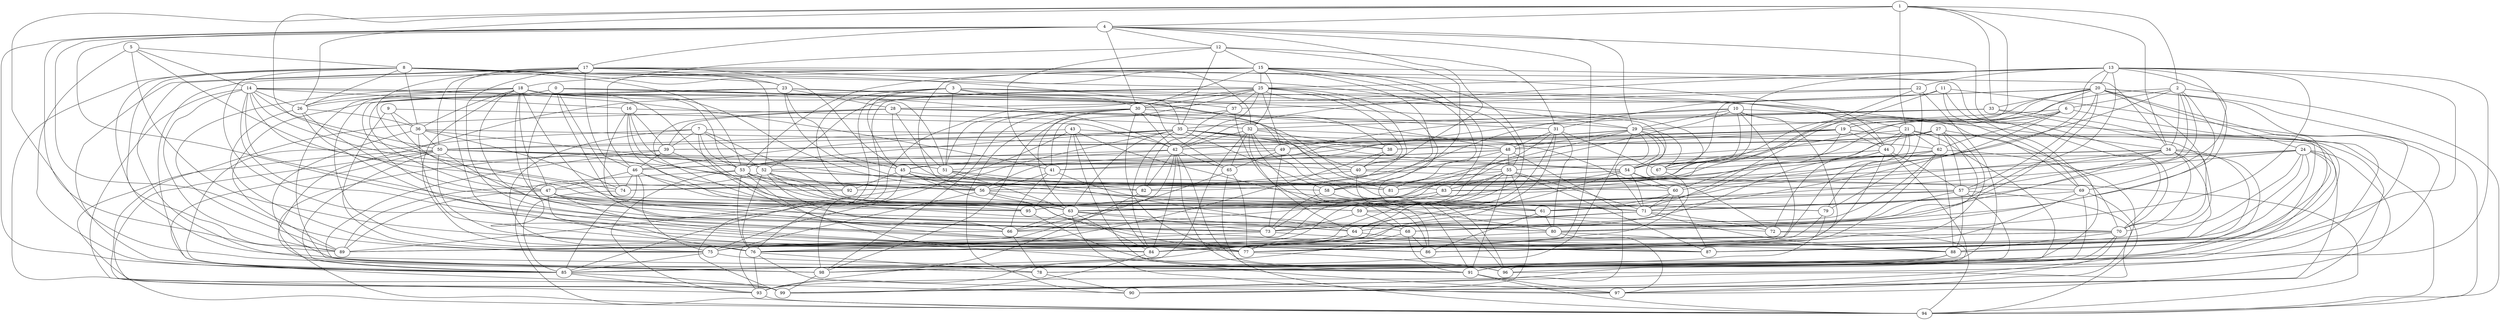 strict graph "" {
	0	[w=16];
	26	[w=-14];
	0 -- 26	[w=-8];
	42	[w=-11];
	0 -- 42	[w=-15];
	49	[w=9];
	0 -- 49	[w=3];
	54	[w=2];
	0 -- 54	[w=-13];
	63	[w=-15];
	0 -- 63	[w=2];
	74	[w=-6];
	0 -- 74	[w=16];
	76	[w=-12];
	0 -- 76	[w=-5];
	77	[w=-9];
	0 -- 77	[w=-2];
	1	[w=8];
	2	[w=15];
	1 -- 2	[w=9];
	4	[w=-4];
	1 -- 4	[w=-3];
	19	[w=14];
	1 -- 19	[w=-16];
	21	[w=-10];
	1 -- 21	[w=10];
	1 -- 26	[w=-4];
	33	[w=-9];
	1 -- 33	[w=-6];
	34	[w=-11];
	1 -- 34	[w=12];
	56	[w=-15];
	1 -- 56	[w=3];
	98	[w=-4];
	1 -- 98	[w=-16];
	6	[w=-8];
	2 -- 6	[w=10];
	2 -- 19	[w=-6];
	2 -- 34	[w=-2];
	57	[w=15];
	2 -- 57	[w=9];
	61	[w=-10];
	2 -- 61	[w=-12];
	80	[w=4];
	2 -- 80	[w=16];
	92	[w=4];
	2 -- 92	[w=-10];
	94	[w=-4];
	2 -- 94	[w=-13];
	3	[w=11];
	3 -- 21	[w=11];
	30	[w=-16];
	3 -- 30	[w=-12];
	35	[w=12];
	3 -- 35	[w=-2];
	45	[w=16];
	3 -- 45	[w=-13];
	51	[w=5];
	3 -- 51	[w=-7];
	67	[w=3];
	3 -- 67	[w=-4];
	85	[w=-10];
	3 -- 85	[w=2];
	3 -- 92	[w=4];
	99	[w=-16];
	3 -- 99	[w=-10];
	12	[w=5];
	4 -- 12	[w=7];
	17	[w=-8];
	4 -- 17	[w=16];
	29	[w=13];
	4 -- 29	[w=13];
	4 -- 30	[w=7];
	40	[w=-13];
	4 -- 40	[w=8];
	70	[w=3];
	4 -- 70	[w=-7];
	73	[w=-9];
	4 -- 73	[w=2];
	75	[w=-16];
	4 -- 75	[w=-8];
	4 -- 77	[w=-8];
	4 -- 85	[w=-16];
	89	[w=15];
	4 -- 89	[w=-9];
	5	[w=15];
	8	[w=-14];
	5 -- 8	[w=-5];
	14	[w=-4];
	5 -- 14	[w=13];
	5 -- 74	[w=-5];
	5 -- 85	[w=3];
	86	[w=9];
	5 -- 86	[w=-8];
	6 -- 19	[w=3];
	6 -- 29	[w=14];
	6 -- 54	[w=11];
	62	[w=-6];
	6 -- 62	[w=-5];
	71	[w=-13];
	6 -- 71	[w=3];
	78	[w=16];
	6 -- 78	[w=12];
	7	[w=-8];
	39	[w=-9];
	7 -- 39	[w=9];
	52	[w=9];
	7 -- 52	[w=6];
	53	[w=-9];
	7 -- 53	[w=-2];
	7 -- 54	[w=2];
	66	[w=-9];
	7 -- 66	[w=11];
	7 -- 75	[w=12];
	7 -- 80	[w=3];
	7 -- 85	[w=11];
	23	[w=12];
	8 -- 23	[w=-4];
	25	[w=12];
	8 -- 25	[w=6];
	8 -- 26	[w=15];
	8 -- 29	[w=3];
	36	[w=-10];
	8 -- 36	[w=2];
	37	[w=-11];
	8 -- 37	[w=7];
	8 -- 52	[w=-3];
	8 -- 53	[w=9];
	87	[w=14];
	8 -- 87	[w=-10];
	8 -- 89	[w=11];
	91	[w=-13];
	8 -- 91	[w=9];
	8 -- 99	[w=-15];
	9	[w=-5];
	9 -- 36	[w=-11];
	9 -- 42	[w=5];
	47	[w=2];
	9 -- 47	[w=-15];
	9 -- 75	[w=7];
	10	[w=8];
	10 -- 29	[w=-3];
	32	[w=4];
	10 -- 32	[w=10];
	10 -- 67	[w=-6];
	69	[w=-15];
	10 -- 69	[w=11];
	10 -- 73	[w=13];
	10 -- 77	[w=15];
	82	[w=-13];
	10 -- 82	[w=14];
	10 -- 86	[w=16];
	10 -- 99	[w=-12];
	11	[w=-12];
	11 -- 30	[w=3];
	11 -- 69	[w=-2];
	11 -- 71	[w=-13];
	11 -- 78	[w=10];
	96	[w=-10];
	11 -- 96	[w=-8];
	15	[w=8];
	12 -- 15	[w=-9];
	31	[w=8];
	12 -- 31	[w=7];
	12 -- 35	[w=-7];
	41	[w=-9];
	12 -- 41	[w=-14];
	46	[w=3];
	12 -- 46	[w=9];
	58	[w=-3];
	12 -- 58	[w=15];
	13	[w=10];
	20	[w=-15];
	13 -- 20	[w=-14];
	22	[w=8];
	13 -- 22	[w=11];
	13 -- 25	[w=11];
	13 -- 42	[w=-2];
	13 -- 56	[w=-8];
	68	[w=-12];
	13 -- 68	[w=6];
	13 -- 69	[w=-12];
	13 -- 71	[w=10];
	72	[w=-3];
	13 -- 72	[w=11];
	13 -- 78	[w=4];
	13 -- 91	[w=-10];
	95	[w=16];
	13 -- 95	[w=-9];
	16	[w=3];
	14 -- 16	[w=14];
	14 -- 26	[w=4];
	14 -- 41	[w=10];
	48	[w=7];
	14 -- 48	[w=-8];
	50	[w=-14];
	14 -- 50	[w=-16];
	14 -- 63	[w=4];
	14 -- 66	[w=-14];
	14 -- 86	[w=-15];
	14 -- 89	[w=10];
	14 -- 92	[w=9];
	93	[w=14];
	14 -- 93	[w=8];
	18	[w=-13];
	15 -- 18	[w=-14];
	15 -- 25	[w=-13];
	15 -- 30	[w=14];
	15 -- 32	[w=4];
	15 -- 53	[w=-6];
	15 -- 56	[w=5];
	15 -- 58	[w=16];
	64	[w=-14];
	15 -- 64	[w=4];
	15 -- 70	[w=15];
	81	[w=2];
	15 -- 81	[w=12];
	83	[w=3];
	15 -- 83	[w=9];
	15 -- 85	[w=16];
	16 -- 32	[w=-13];
	16 -- 39	[w=-10];
	16 -- 40	[w=-10];
	16 -- 80	[w=3];
	16 -- 92	[w=14];
	16 -- 95	[w=-10];
	17 -- 23	[w=13];
	17 -- 32	[w=2];
	17 -- 34	[w=4];
	44	[w=13];
	17 -- 44	[w=-8];
	17 -- 45	[w=10];
	17 -- 46	[w=-2];
	17 -- 50	[w=-4];
	17 -- 77	[w=-11];
	17 -- 78	[w=8];
	79	[w=-16];
	17 -- 79	[w=5];
	17 -- 85	[w=10];
	17 -- 87	[w=-12];
	18 -- 26	[w=6];
	18 -- 36	[w=5];
	38	[w=16];
	18 -- 38	[w=-2];
	18 -- 47	[w=5];
	18 -- 51	[w=-7];
	18 -- 53	[w=-2];
	18 -- 56	[w=-15];
	18 -- 66	[w=-8];
	18 -- 68	[w=-6];
	18 -- 73	[w=12];
	18 -- 76	[w=8];
	18 -- 86	[w=10];
	18 -- 89	[w=2];
	18 -- 98	[w=-12];
	19 -- 38	[w=13];
	19 -- 42	[w=-8];
	19 -- 44	[w=11];
	19 -- 46	[w=3];
	19 -- 48	[w=14];
	19 -- 52	[w=-3];
	60	[w=-14];
	19 -- 60	[w=7];
	90	[w=6];
	19 -- 90	[w=13];
	19 -- 98	[w=14];
	24	[w=-2];
	20 -- 24	[w=10];
	20 -- 31	[w=-7];
	20 -- 33	[w=-10];
	20 -- 47	[w=4];
	20 -- 54	[w=-5];
	20 -- 56	[w=-10];
	20 -- 57	[w=-15];
	20 -- 67	[w=-7];
	20 -- 70	[w=-9];
	20 -- 80	[w=-14];
	20 -- 87	[w=-3];
	88	[w=-7];
	20 -- 88	[w=-5];
	20 -- 94	[w=16];
	21 -- 39	[w=-5];
	21 -- 44	[w=10];
	21 -- 61	[w=-14];
	21 -- 62	[w=-2];
	21 -- 76	[w=-6];
	21 -- 79	[w=2];
	21 -- 94	[w=3];
	21 -- 96	[w=-9];
	28	[w=9];
	22 -- 28	[w=6];
	22 -- 37	[w=-5];
	22 -- 79	[w=8];
	22 -- 83	[w=7];
	22 -- 85	[w=-3];
	23 -- 28	[w=-2];
	23 -- 34	[w=-7];
	23 -- 45	[w=14];
	23 -- 47	[w=5];
	65	[w=15];
	23 -- 65	[w=-16];
	23 -- 70	[w=11];
	23 -- 81	[w=9];
	23 -- 89	[w=15];
	24 -- 45	[w=10];
	24 -- 63	[w=5];
	24 -- 75	[w=-8];
	24 -- 81	[w=-16];
	24 -- 86	[w=7];
	24 -- 87	[w=6];
	24 -- 88	[w=2];
	24 -- 90	[w=-9];
	97	[w=-6];
	24 -- 97	[w=13];
	25 -- 30	[w=8];
	25 -- 37	[w=2];
	25 -- 40	[w=16];
	25 -- 42	[w=-6];
	25 -- 44	[w=4];
	25 -- 49	[w=-10];
	25 -- 52	[w=-15];
	55	[w=12];
	25 -- 55	[w=7];
	25 -- 76	[w=14];
	25 -- 85	[w=16];
	25 -- 86	[w=5];
	25 -- 96	[w=7];
	25 -- 98	[w=-3];
	26 -- 36	[w=-10];
	26 -- 75	[w=-16];
	26 -- 86	[w=-15];
	26 -- 95	[w=3];
	27	[w=9];
	27 -- 38	[w=13];
	27 -- 40	[w=-3];
	27 -- 49	[w=11];
	27 -- 57	[w=13];
	27 -- 62	[w=-13];
	27 -- 70	[w=12];
	27 -- 80	[w=-14];
	27 -- 81	[w=3];
	27 -- 86	[w=7];
	28 -- 29	[w=-8];
	28 -- 39	[w=3];
	28 -- 51	[w=15];
	28 -- 60	[w=-6];
	28 -- 63	[w=-16];
	28 -- 83	[w=-2];
	28 -- 99	[w=-14];
	29 -- 39	[w=-9];
	29 -- 42	[w=-13];
	29 -- 48	[w=2];
	29 -- 54	[w=-6];
	29 -- 67	[w=-7];
	29 -- 71	[w=8];
	29 -- 81	[w=2];
	29 -- 85	[w=-10];
	29 -- 94	[w=-16];
	30 -- 31	[w=4];
	30 -- 42	[w=-2];
	30 -- 51	[w=7];
	30 -- 63	[w=12];
	30 -- 75	[w=11];
	30 -- 77	[w=-9];
	30 -- 81	[w=-10];
	30 -- 90	[w=11];
	30 -- 98	[w=-13];
	31 -- 48	[w=3];
	31 -- 63	[w=4];
	31 -- 64	[w=13];
	31 -- 67	[w=-13];
	31 -- 77	[w=-6];
	31 -- 80	[w=-11];
	32 -- 38	[w=-6];
	32 -- 42	[w=8];
	32 -- 60	[w=3];
	32 -- 64	[w=-11];
	32 -- 65	[w=7];
	32 -- 71	[w=3];
	32 -- 86	[w=-7];
	32 -- 98	[w=8];
	33 -- 35	[w=14];
	33 -- 41	[w=15];
	33 -- 49	[w=-5];
	33 -- 70	[w=-13];
	33 -- 87	[w=-10];
	34 -- 41	[w=6];
	34 -- 55	[w=-12];
	34 -- 60	[w=-14];
	34 -- 63	[w=5];
	34 -- 68	[w=11];
	34 -- 70	[w=-6];
	84	[w=2];
	34 -- 84	[w=8];
	34 -- 85	[w=-5];
	34 -- 87	[w=-11];
	35 -- 38	[w=-16];
	35 -- 40	[w=-2];
	35 -- 46	[w=-9];
	35 -- 50	[w=-15];
	35 -- 53	[w=-14];
	35 -- 54	[w=-3];
	35 -- 58	[w=-7];
	35 -- 62	[w=-8];
	35 -- 63	[w=5];
	35 -- 84	[w=-7];
	35 -- 89	[w=-14];
	36 -- 49	[w=-8];
	36 -- 50	[w=-6];
	36 -- 53	[w=2];
	36 -- 74	[w=12];
	36 -- 77	[w=5];
	36 -- 78	[w=-7];
	37 -- 41	[w=15];
	37 -- 68	[w=6];
	37 -- 82	[w=3];
	38 -- 40	[w=-5];
	38 -- 76	[w=-15];
	39 -- 46	[w=15];
	59	[w=6];
	39 -- 59	[w=-8];
	39 -- 94	[w=-3];
	39 -- 98	[w=-9];
	40 -- 69	[w=5];
	40 -- 82	[w=11];
	40 -- 96	[w=-4];
	41 -- 56	[w=-5];
	41 -- 66	[w=11];
	41 -- 72	[w=9];
	42 -- 45	[w=-16];
	42 -- 46	[w=8];
	42 -- 65	[w=2];
	42 -- 82	[w=8];
	42 -- 84	[w=3];
	42 -- 89	[w=2];
	42 -- 91	[w=-6];
	42 -- 96	[w=13];
	43	[w=-10];
	43 -- 48	[w=16];
	43 -- 50	[w=5];
	43 -- 61	[w=10];
	43 -- 74	[w=12];
	43 -- 84	[w=13];
	43 -- 95	[w=11];
	43 -- 97	[w=-11];
	44 -- 54	[w=-12];
	44 -- 57	[w=-8];
	44 -- 64	[w=-15];
	44 -- 72	[w=15];
	44 -- 77	[w=10];
	44 -- 96	[w=-16];
	45 -- 56	[w=6];
	45 -- 57	[w=13];
	45 -- 61	[w=-16];
	45 -- 87	[w=-15];
	45 -- 92	[w=-6];
	45 -- 98	[w=13];
	46 -- 47	[w=-13];
	46 -- 63	[w=3];
	46 -- 74	[w=-2];
	46 -- 75	[w=-16];
	46 -- 80	[w=-12];
	46 -- 85	[w=-10];
	47 -- 64	[w=14];
	47 -- 73	[w=11];
	47 -- 76	[w=-8];
	47 -- 84	[w=11];
	47 -- 89	[w=-4];
	47 -- 95	[w=-14];
	48 -- 51	[w=16];
	48 -- 53	[w=12];
	48 -- 55	[w=2];
	48 -- 74	[w=-5];
	48 -- 75	[w=2];
	48 -- 99	[w=-6];
	49 -- 56	[w=9];
	49 -- 65	[w=-14];
	49 -- 71	[w=-3];
	49 -- 73	[w=11];
	50 -- 51	[w=11];
	50 -- 52	[w=-12];
	50 -- 55	[w=9];
	50 -- 73	[w=3];
	50 -- 82	[w=-4];
	50 -- 84	[w=14];
	50 -- 85	[w=13];
	50 -- 90	[w=12];
	50 -- 94	[w=16];
	50 -- 99	[w=14];
	51 -- 63	[w=15];
	51 -- 64	[w=-15];
	51 -- 82	[w=-16];
	52 -- 56	[w=9];
	52 -- 58	[w=-10];
	52 -- 59	[w=-16];
	52 -- 66	[w=-14];
	52 -- 76	[w=-16];
	52 -- 81	[w=-14];
	52 -- 89	[w=9];
	52 -- 95	[w=-4];
	53 -- 56	[w=16];
	53 -- 61	[w=11];
	53 -- 71	[w=-13];
	53 -- 76	[w=5];
	53 -- 91	[w=-12];
	53 -- 93	[w=-15];
	53 -- 94	[w=-14];
	54 -- 60	[w=14];
	54 -- 66	[w=-15];
	54 -- 71	[w=16];
	54 -- 72	[w=3];
	54 -- 75	[w=-4];
	54 -- 95	[w=-11];
	55 -- 58	[w=-6];
	55 -- 59	[w=7];
	55 -- 71	[w=-10];
	55 -- 76	[w=3];
	55 -- 83	[w=-12];
	55 -- 87	[w=8];
	55 -- 90	[w=5];
	55 -- 91	[w=11];
	56 -- 63	[w=-15];
	56 -- 77	[w=10];
	56 -- 79	[w=-6];
	56 -- 93	[w=7];
	57 -- 59	[w=7];
	57 -- 63	[w=-14];
	57 -- 73	[w=6];
	57 -- 88	[w=4];
	57 -- 96	[w=-7];
	57 -- 97	[w=11];
	58 -- 73	[w=16];
	58 -- 91	[w=-3];
	59 -- 68	[w=3];
	59 -- 70	[w=-11];
	59 -- 73	[w=-2];
	60 -- 61	[w=12];
	60 -- 68	[w=-12];
	60 -- 71	[w=16];
	60 -- 87	[w=16];
	61 -- 80	[w=15];
	61 -- 86	[w=-3];
	62 -- 66	[w=14];
	62 -- 67	[w=5];
	62 -- 74	[w=14];
	62 -- 77	[w=-8];
	62 -- 83	[w=-8];
	62 -- 88	[w=14];
	62 -- 99	[w=5];
	63 -- 64	[w=5];
	63 -- 66	[w=-11];
	63 -- 73	[w=15];
	63 -- 84	[w=-3];
	63 -- 97	[w=-8];
	64 -- 77	[w=-12];
	64 -- 85	[w=5];
	64 -- 88	[w=-16];
	65 -- 66	[w=7];
	65 -- 77	[w=11];
	65 -- 94	[w=-10];
	66 -- 78	[w=3];
	67 -- 77	[w=-7];
	68 -- 86	[w=-4];
	68 -- 91	[w=10];
	68 -- 93	[w=-14];
	69 -- 71	[w=-6];
	69 -- 86	[w=16];
	69 -- 93	[w=-8];
	69 -- 94	[w=-4];
	70 -- 75	[w=-16];
	70 -- 88	[w=11];
	70 -- 89	[w=-5];
	70 -- 91	[w=-15];
	70 -- 97	[w=8];
	71 -- 72	[w=6];
	71 -- 73	[w=-15];
	71 -- 84	[w=13];
	71 -- 88	[w=-9];
	72 -- 94	[w=16];
	73 -- 76	[w=-14];
	73 -- 87	[w=3];
	74 -- 85	[w=12];
	75 -- 85	[w=2];
	75 -- 91	[w=14];
	76 -- 78	[w=8];
	76 -- 93	[w=2];
	76 -- 97	[w=13];
	77 -- 96	[w=15];
	78 -- 90	[w=-7];
	79 -- 84	[w=13];
	79 -- 85	[w=-13];
	80 -- 84	[w=-8];
	80 -- 88	[w=-3];
	80 -- 97	[w=5];
	82 -- 93	[w=10];
	83 -- 89	[w=-13];
	83 -- 95	[w=-12];
	84 -- 99	[w=16];
	85 -- 93	[w=-3];
	85 -- 99	[w=4];
	88 -- 91	[w=4];
	88 -- 98	[w=-7];
	91 -- 94	[w=4];
	91 -- 97	[w=11];
	93 -- 94	[w=-8];
	95 -- 96	[w=-3];
	98 -- 99	[w=13];
}
